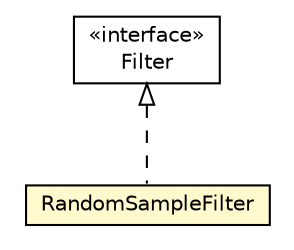 #!/usr/local/bin/dot
#
# Class diagram 
# Generated by UMLGraph version 5.2 (http://www.umlgraph.org/)
#

digraph G {
	edge [fontname="Helvetica",fontsize=10,labelfontname="Helvetica",labelfontsize=10];
	node [fontname="Helvetica",fontsize=10,shape=plaintext];
	nodesep=0.25;
	ranksep=0.5;
	// com.isnotworking.recfwk.filters.RandomSampleFilter
	c223 [label=<<table title="com.isnotworking.recfwk.filters.RandomSampleFilter" border="0" cellborder="1" cellspacing="0" cellpadding="2" port="p" bgcolor="lemonChiffon" href="./RandomSampleFilter.html">
		<tr><td><table border="0" cellspacing="0" cellpadding="1">
<tr><td align="center" balign="center"> RandomSampleFilter </td></tr>
		</table></td></tr>
		</table>>, fontname="Helvetica", fontcolor="black", fontsize=10.0];
	// com.isnotworking.recfwk.filters.Filter
	c224 [label=<<table title="com.isnotworking.recfwk.filters.Filter" border="0" cellborder="1" cellspacing="0" cellpadding="2" port="p" href="./Filter.html">
		<tr><td><table border="0" cellspacing="0" cellpadding="1">
<tr><td align="center" balign="center"> &#171;interface&#187; </td></tr>
<tr><td align="center" balign="center"> Filter </td></tr>
		</table></td></tr>
		</table>>, fontname="Helvetica", fontcolor="black", fontsize=10.0];
	//com.isnotworking.recfwk.filters.RandomSampleFilter implements com.isnotworking.recfwk.filters.Filter
	c224:p -> c223:p [dir=back,arrowtail=empty,style=dashed];
}

